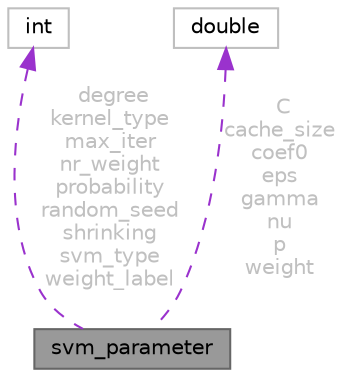 digraph "svm_parameter"
{
 // LATEX_PDF_SIZE
  bgcolor="transparent";
  edge [fontname=Helvetica,fontsize=10,labelfontname=Helvetica,labelfontsize=10];
  node [fontname=Helvetica,fontsize=10,shape=box,height=0.2,width=0.4];
  Node1 [id="Node000001",label="svm_parameter",height=0.2,width=0.4,color="gray40", fillcolor="grey60", style="filled", fontcolor="black",tooltip=" "];
  Node2 -> Node1 [id="edge1_Node000001_Node000002",dir="back",color="darkorchid3",style="dashed",tooltip=" ",label=" degree\nkernel_type\nmax_iter\nnr_weight\nprobability\nrandom_seed\nshrinking\nsvm_type\nweight_label",fontcolor="grey" ];
  Node2 [id="Node000002",label="int",height=0.2,width=0.4,color="grey75", fillcolor="white", style="filled",tooltip=" "];
  Node3 -> Node1 [id="edge2_Node000001_Node000003",dir="back",color="darkorchid3",style="dashed",tooltip=" ",label=" C\ncache_size\ncoef0\neps\ngamma\nnu\np\nweight",fontcolor="grey" ];
  Node3 [id="Node000003",label="double",height=0.2,width=0.4,color="grey75", fillcolor="white", style="filled",tooltip=" "];
}
